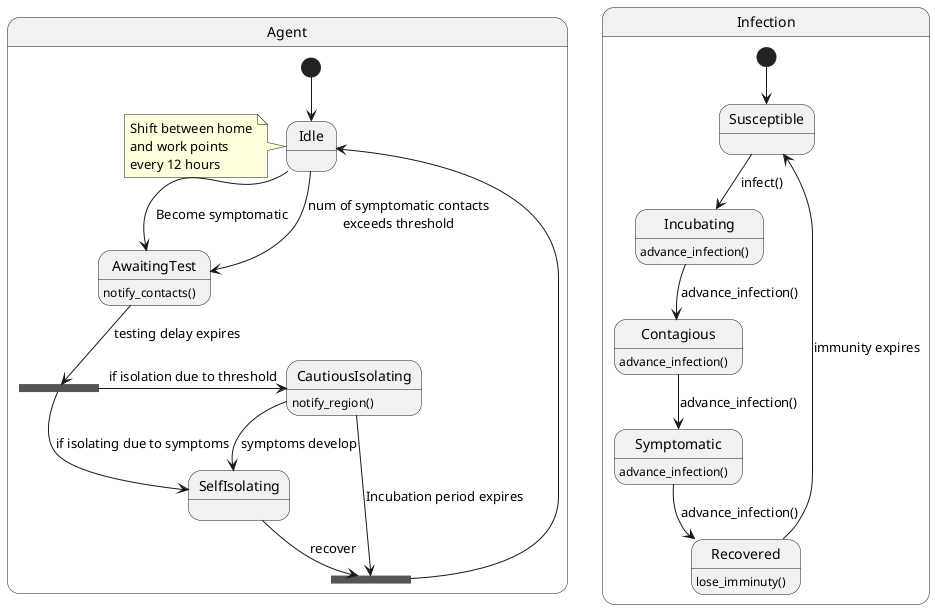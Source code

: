 @startuml Mode_3_Contact_Tracing

state Agent {
    [*] -down-> Idle
    note left of Idle
        Shift between home
        and work points
        every 12 hours
    end note
    Idle -down-> AwaitingTest : Become symptomatic
    Idle -down-> AwaitingTest : num of symptomatic contacts\nexceeds threshold
    state isolation_fork <<fork>>
    AwaitingTest : notify_contacts()
    AwaitingTest -down-> isolation_fork : testing delay expires
    isolation_fork -down-> SelfIsolating : if isolating due to symptoms
    isolation_fork -right-> CautiousIsolating : if isolation due to threshold
    state join_state <<join>>
    SelfIsolating --> join_state : recover
    CautiousIsolating --> join_state : Incubation period expires
    CautiousIsolating --> SelfIsolating : symptoms develop
    CautiousIsolating : notify_region()
    join_state --> Idle
}
    
state Infection {
    [*] --> Susceptible
    Susceptible --> Incubating : infect()
    Incubating : advance_infection()
    Incubating --> Contagious : advance_infection()
    Contagious : advance_infection()
    Contagious --> Symptomatic : advance_infection()
    Symptomatic : advance_infection()
    Symptomatic --> Recovered : advance_infection()
    Recovered: lose_imminuty()
    Recovered --> Susceptible : immunity expires
}

@enduml